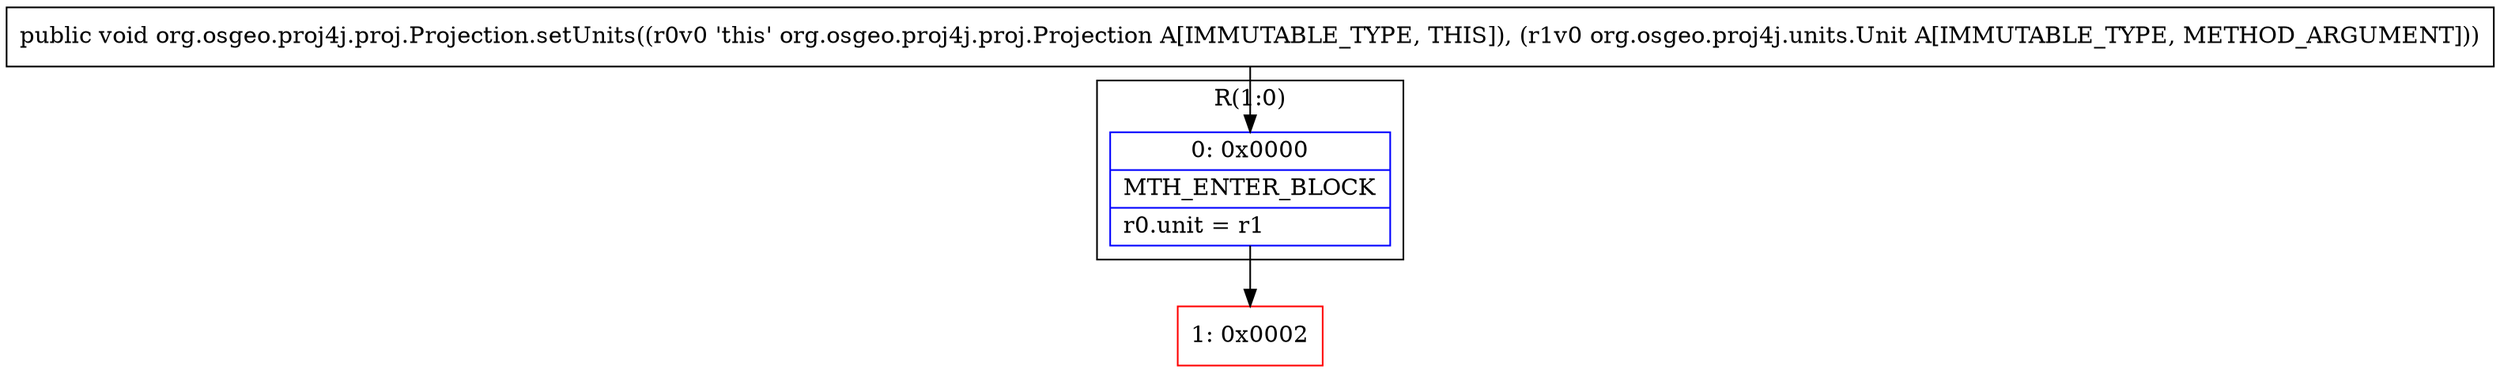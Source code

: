 digraph "CFG fororg.osgeo.proj4j.proj.Projection.setUnits(Lorg\/osgeo\/proj4j\/units\/Unit;)V" {
subgraph cluster_Region_909078494 {
label = "R(1:0)";
node [shape=record,color=blue];
Node_0 [shape=record,label="{0\:\ 0x0000|MTH_ENTER_BLOCK\l|r0.unit = r1\l}"];
}
Node_1 [shape=record,color=red,label="{1\:\ 0x0002}"];
MethodNode[shape=record,label="{public void org.osgeo.proj4j.proj.Projection.setUnits((r0v0 'this' org.osgeo.proj4j.proj.Projection A[IMMUTABLE_TYPE, THIS]), (r1v0 org.osgeo.proj4j.units.Unit A[IMMUTABLE_TYPE, METHOD_ARGUMENT])) }"];
MethodNode -> Node_0;
Node_0 -> Node_1;
}

